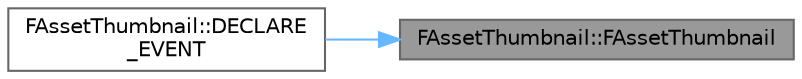 digraph "FAssetThumbnail::FAssetThumbnail"
{
 // INTERACTIVE_SVG=YES
 // LATEX_PDF_SIZE
  bgcolor="transparent";
  edge [fontname=Helvetica,fontsize=10,labelfontname=Helvetica,labelfontsize=10];
  node [fontname=Helvetica,fontsize=10,shape=box,height=0.2,width=0.4];
  rankdir="RL";
  Node1 [id="Node000001",label="FAssetThumbnail::FAssetThumbnail",height=0.2,width=0.4,color="gray40", fillcolor="grey60", style="filled", fontcolor="black",tooltip=" "];
  Node1 -> Node2 [id="edge1_Node000001_Node000002",dir="back",color="steelblue1",style="solid",tooltip=" "];
  Node2 [id="Node000002",label="FAssetThumbnail::DECLARE\l_EVENT",height=0.2,width=0.4,color="grey40", fillcolor="white", style="filled",URL="$dc/dc5/classFAssetThumbnail.html#a5bdcc398863d357abbde22e0b8a3a488",tooltip=" "];
}
